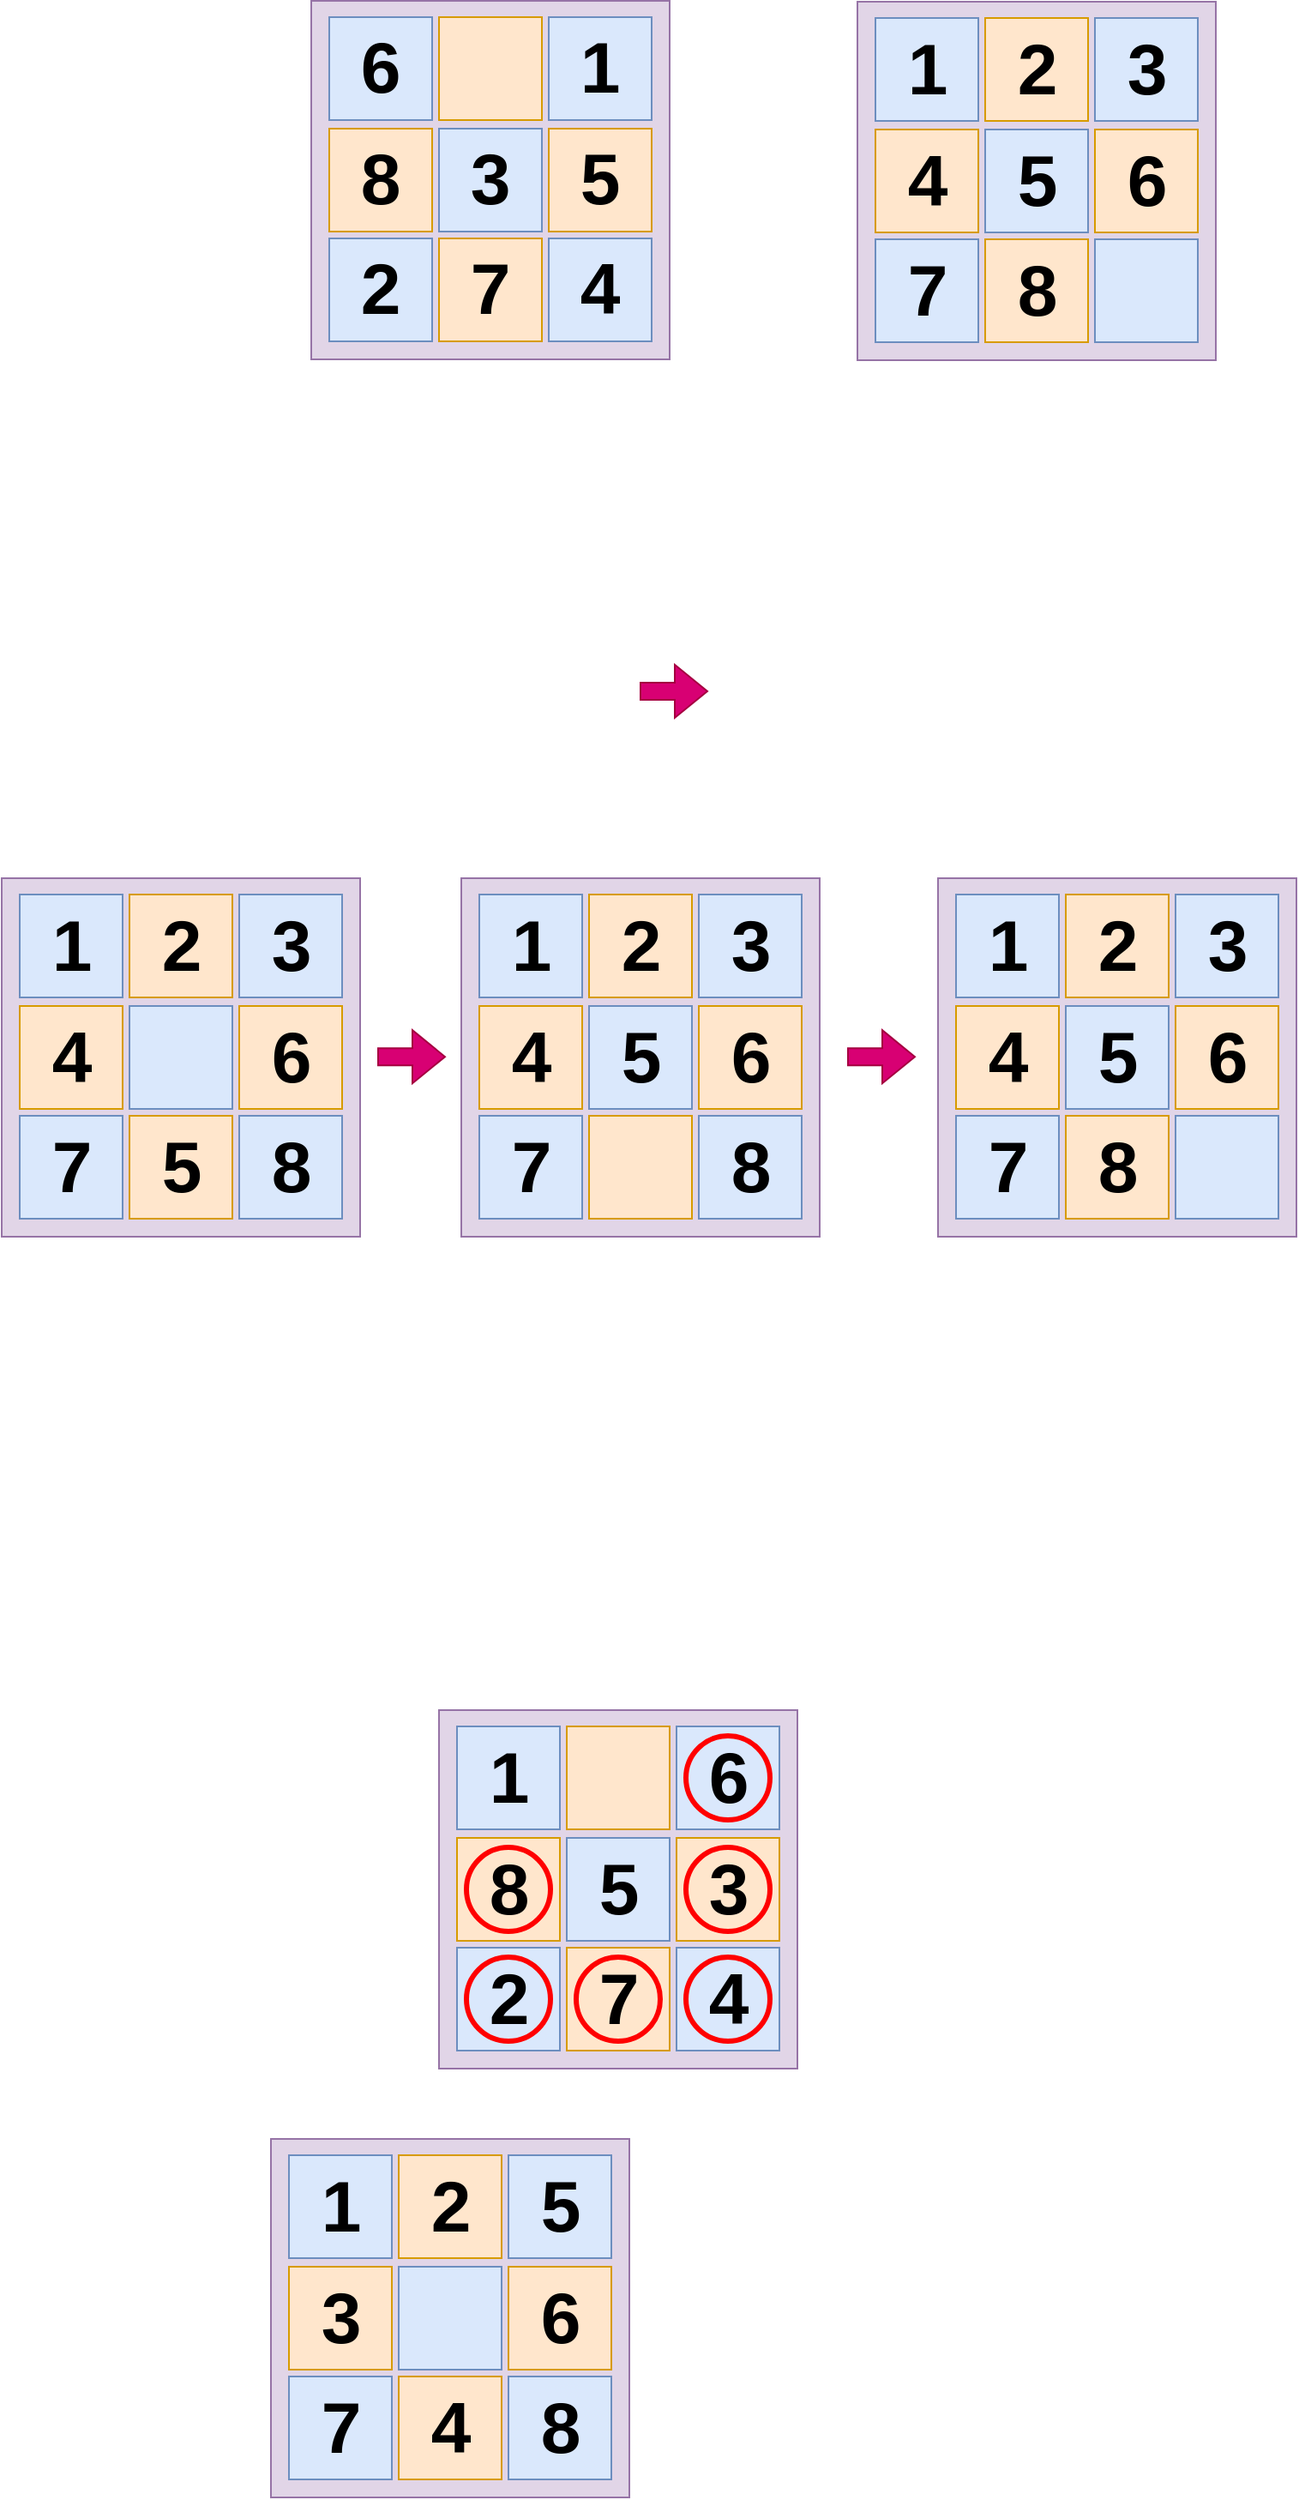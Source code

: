 <mxfile version="19.0.2" type="device"><diagram id="Quh1N8-jULLtkvHLcnSK" name="Page-1"><mxGraphModel dx="640" dy="545" grid="0" gridSize="10" guides="1" tooltips="1" connect="1" arrows="1" fold="1" page="1" pageScale="1" pageWidth="850" pageHeight="1100" math="0" shadow="0"><root><mxCell id="0"/><mxCell id="1" parent="0"/><mxCell id="Hgjn3_-AGaaRtB-qMPpp-10" value="" style="whiteSpace=wrap;html=1;aspect=fixed;fontSize=42;fillColor=#e1d5e7;strokeColor=#9673a6;" parent="1" vertex="1"><mxGeometry x="208.5" y="148.5" width="209" height="209" as="geometry"/></mxCell><mxCell id="Hgjn3_-AGaaRtB-qMPpp-1" value="&lt;font size=&quot;1&quot; style=&quot;&quot;&gt;&lt;b style=&quot;font-size: 42px;&quot;&gt;6&lt;/b&gt;&lt;/font&gt;" style="rounded=0;whiteSpace=wrap;html=1;fillColor=#dae8fc;strokeColor=#6c8ebf;" parent="1" vertex="1"><mxGeometry x="219" y="158" width="60" height="60" as="geometry"/></mxCell><mxCell id="Hgjn3_-AGaaRtB-qMPpp-2" value="" style="rounded=0;whiteSpace=wrap;html=1;fillColor=#ffe6cc;strokeColor=#d79b00;" parent="1" vertex="1"><mxGeometry x="283" y="158" width="60" height="60" as="geometry"/></mxCell><mxCell id="Hgjn3_-AGaaRtB-qMPpp-3" value="&lt;b style=&quot;font-size: 42px;&quot;&gt;1&lt;/b&gt;" style="rounded=0;whiteSpace=wrap;html=1;fillColor=#dae8fc;strokeColor=#6c8ebf;" parent="1" vertex="1"><mxGeometry x="347" y="158" width="60" height="60" as="geometry"/></mxCell><mxCell id="Hgjn3_-AGaaRtB-qMPpp-4" value="&lt;b style=&quot;font-size: 42px;&quot;&gt;8&lt;/b&gt;" style="rounded=0;whiteSpace=wrap;html=1;fillColor=#ffe6cc;strokeColor=#d79b00;" parent="1" vertex="1"><mxGeometry x="219" y="223" width="60" height="60" as="geometry"/></mxCell><mxCell id="Hgjn3_-AGaaRtB-qMPpp-5" value="&lt;b style=&quot;font-size: 42px;&quot;&gt;3&lt;/b&gt;" style="rounded=0;whiteSpace=wrap;html=1;fillColor=#dae8fc;strokeColor=#6c8ebf;" parent="1" vertex="1"><mxGeometry x="283" y="223" width="60" height="60" as="geometry"/></mxCell><mxCell id="Hgjn3_-AGaaRtB-qMPpp-6" value="&lt;b style=&quot;font-size: 42px;&quot;&gt;5&lt;/b&gt;" style="rounded=0;whiteSpace=wrap;html=1;fillColor=#ffe6cc;strokeColor=#d79b00;" parent="1" vertex="1"><mxGeometry x="347" y="223" width="60" height="60" as="geometry"/></mxCell><mxCell id="Hgjn3_-AGaaRtB-qMPpp-7" value="&lt;b style=&quot;font-size: 42px;&quot;&gt;2&lt;/b&gt;" style="rounded=0;whiteSpace=wrap;html=1;fillColor=#dae8fc;strokeColor=#6c8ebf;" parent="1" vertex="1"><mxGeometry x="219" y="287" width="60" height="60" as="geometry"/></mxCell><mxCell id="Hgjn3_-AGaaRtB-qMPpp-8" value="&lt;b style=&quot;font-size: 42px;&quot;&gt;7&lt;/b&gt;" style="rounded=0;whiteSpace=wrap;html=1;fillColor=#ffe6cc;strokeColor=#d79b00;" parent="1" vertex="1"><mxGeometry x="283" y="287" width="60" height="60" as="geometry"/></mxCell><mxCell id="Hgjn3_-AGaaRtB-qMPpp-9" value="&lt;b style=&quot;font-size: 42px;&quot;&gt;4&lt;/b&gt;" style="rounded=0;whiteSpace=wrap;html=1;fillColor=#dae8fc;strokeColor=#6c8ebf;" parent="1" vertex="1"><mxGeometry x="347" y="287" width="60" height="60" as="geometry"/></mxCell><mxCell id="Hgjn3_-AGaaRtB-qMPpp-22" value="" style="group" parent="1" vertex="1" connectable="0"><mxGeometry x="527" y="149" width="209" height="209" as="geometry"/></mxCell><mxCell id="Hgjn3_-AGaaRtB-qMPpp-11" value="" style="whiteSpace=wrap;html=1;aspect=fixed;fontSize=42;fillColor=#e1d5e7;strokeColor=#9673a6;" parent="Hgjn3_-AGaaRtB-qMPpp-22" vertex="1"><mxGeometry width="209" height="209" as="geometry"/></mxCell><mxCell id="Hgjn3_-AGaaRtB-qMPpp-12" value="&lt;font size=&quot;1&quot; style=&quot;&quot;&gt;&lt;b style=&quot;font-size: 42px;&quot;&gt;1&lt;/b&gt;&lt;/font&gt;" style="rounded=0;whiteSpace=wrap;html=1;fillColor=#dae8fc;strokeColor=#6c8ebf;" parent="Hgjn3_-AGaaRtB-qMPpp-22" vertex="1"><mxGeometry x="10.5" y="9.5" width="60" height="60" as="geometry"/></mxCell><mxCell id="Hgjn3_-AGaaRtB-qMPpp-13" value="&lt;b style=&quot;font-size: 42px;&quot;&gt;2&lt;/b&gt;" style="rounded=0;whiteSpace=wrap;html=1;fillColor=#ffe6cc;strokeColor=#d79b00;" parent="Hgjn3_-AGaaRtB-qMPpp-22" vertex="1"><mxGeometry x="74.5" y="9.5" width="60" height="60" as="geometry"/></mxCell><mxCell id="Hgjn3_-AGaaRtB-qMPpp-14" value="&lt;b style=&quot;font-size: 42px;&quot;&gt;3&lt;/b&gt;" style="rounded=0;whiteSpace=wrap;html=1;fillColor=#dae8fc;strokeColor=#6c8ebf;" parent="Hgjn3_-AGaaRtB-qMPpp-22" vertex="1"><mxGeometry x="138.5" y="9.5" width="60" height="60" as="geometry"/></mxCell><mxCell id="Hgjn3_-AGaaRtB-qMPpp-15" value="&lt;b style=&quot;font-size: 42px;&quot;&gt;4&lt;/b&gt;" style="rounded=0;whiteSpace=wrap;html=1;fillColor=#ffe6cc;strokeColor=#d79b00;" parent="Hgjn3_-AGaaRtB-qMPpp-22" vertex="1"><mxGeometry x="10.5" y="74.5" width="60" height="60" as="geometry"/></mxCell><mxCell id="Hgjn3_-AGaaRtB-qMPpp-16" value="&lt;b style=&quot;font-size: 42px;&quot;&gt;5&lt;/b&gt;" style="rounded=0;whiteSpace=wrap;html=1;fillColor=#dae8fc;strokeColor=#6c8ebf;" parent="Hgjn3_-AGaaRtB-qMPpp-22" vertex="1"><mxGeometry x="74.5" y="74.5" width="60" height="60" as="geometry"/></mxCell><mxCell id="Hgjn3_-AGaaRtB-qMPpp-17" value="&lt;b style=&quot;font-size: 42px;&quot;&gt;6&lt;/b&gt;" style="rounded=0;whiteSpace=wrap;html=1;fillColor=#ffe6cc;strokeColor=#d79b00;" parent="Hgjn3_-AGaaRtB-qMPpp-22" vertex="1"><mxGeometry x="138.5" y="74.5" width="60" height="60" as="geometry"/></mxCell><mxCell id="Hgjn3_-AGaaRtB-qMPpp-18" value="&lt;b style=&quot;font-size: 42px;&quot;&gt;7&lt;/b&gt;" style="rounded=0;whiteSpace=wrap;html=1;fillColor=#dae8fc;strokeColor=#6c8ebf;" parent="Hgjn3_-AGaaRtB-qMPpp-22" vertex="1"><mxGeometry x="10.5" y="138.5" width="60" height="60" as="geometry"/></mxCell><mxCell id="Hgjn3_-AGaaRtB-qMPpp-19" value="&lt;b style=&quot;font-size: 42px;&quot;&gt;8&lt;/b&gt;" style="rounded=0;whiteSpace=wrap;html=1;fillColor=#ffe6cc;strokeColor=#d79b00;" parent="Hgjn3_-AGaaRtB-qMPpp-22" vertex="1"><mxGeometry x="74.5" y="138.5" width="60" height="60" as="geometry"/></mxCell><mxCell id="Hgjn3_-AGaaRtB-qMPpp-20" value="" style="rounded=0;whiteSpace=wrap;html=1;fillColor=#dae8fc;strokeColor=#6c8ebf;" parent="Hgjn3_-AGaaRtB-qMPpp-22" vertex="1"><mxGeometry x="138.5" y="138.5" width="60" height="60" as="geometry"/></mxCell><mxCell id="PRWyckUb6YEFvUn5cv6j-1" value="" style="group" parent="1" vertex="1" connectable="0"><mxGeometry x="28" y="660" width="209" height="209" as="geometry"/></mxCell><mxCell id="PRWyckUb6YEFvUn5cv6j-2" value="" style="whiteSpace=wrap;html=1;aspect=fixed;fontSize=42;fillColor=#e1d5e7;strokeColor=#9673a6;" parent="PRWyckUb6YEFvUn5cv6j-1" vertex="1"><mxGeometry width="209" height="209" as="geometry"/></mxCell><mxCell id="PRWyckUb6YEFvUn5cv6j-3" value="&lt;font size=&quot;1&quot; style=&quot;&quot;&gt;&lt;b style=&quot;font-size: 42px;&quot;&gt;1&lt;/b&gt;&lt;/font&gt;" style="rounded=0;whiteSpace=wrap;html=1;fillColor=#dae8fc;strokeColor=#6c8ebf;" parent="PRWyckUb6YEFvUn5cv6j-1" vertex="1"><mxGeometry x="10.5" y="9.5" width="60" height="60" as="geometry"/></mxCell><mxCell id="PRWyckUb6YEFvUn5cv6j-4" value="&lt;b style=&quot;font-size: 42px;&quot;&gt;2&lt;/b&gt;" style="rounded=0;whiteSpace=wrap;html=1;fillColor=#ffe6cc;strokeColor=#d79b00;" parent="PRWyckUb6YEFvUn5cv6j-1" vertex="1"><mxGeometry x="74.5" y="9.5" width="60" height="60" as="geometry"/></mxCell><mxCell id="PRWyckUb6YEFvUn5cv6j-5" value="&lt;b style=&quot;font-size: 42px;&quot;&gt;3&lt;/b&gt;" style="rounded=0;whiteSpace=wrap;html=1;fillColor=#dae8fc;strokeColor=#6c8ebf;" parent="PRWyckUb6YEFvUn5cv6j-1" vertex="1"><mxGeometry x="138.5" y="9.5" width="60" height="60" as="geometry"/></mxCell><mxCell id="PRWyckUb6YEFvUn5cv6j-6" value="&lt;b style=&quot;font-size: 42px;&quot;&gt;4&lt;/b&gt;" style="rounded=0;whiteSpace=wrap;html=1;fillColor=#ffe6cc;strokeColor=#d79b00;" parent="PRWyckUb6YEFvUn5cv6j-1" vertex="1"><mxGeometry x="10.5" y="74.5" width="60" height="60" as="geometry"/></mxCell><mxCell id="PRWyckUb6YEFvUn5cv6j-7" value="" style="rounded=0;whiteSpace=wrap;html=1;fillColor=#dae8fc;strokeColor=#6c8ebf;" parent="PRWyckUb6YEFvUn5cv6j-1" vertex="1"><mxGeometry x="74.5" y="74.5" width="60" height="60" as="geometry"/></mxCell><mxCell id="PRWyckUb6YEFvUn5cv6j-8" value="&lt;b style=&quot;font-size: 42px;&quot;&gt;6&lt;/b&gt;" style="rounded=0;whiteSpace=wrap;html=1;fillColor=#ffe6cc;strokeColor=#d79b00;" parent="PRWyckUb6YEFvUn5cv6j-1" vertex="1"><mxGeometry x="138.5" y="74.5" width="60" height="60" as="geometry"/></mxCell><mxCell id="PRWyckUb6YEFvUn5cv6j-9" value="&lt;b style=&quot;font-size: 42px;&quot;&gt;7&lt;/b&gt;" style="rounded=0;whiteSpace=wrap;html=1;fillColor=#dae8fc;strokeColor=#6c8ebf;" parent="PRWyckUb6YEFvUn5cv6j-1" vertex="1"><mxGeometry x="10.5" y="138.5" width="60" height="60" as="geometry"/></mxCell><mxCell id="PRWyckUb6YEFvUn5cv6j-10" value="&lt;b style=&quot;font-size: 42px;&quot;&gt;5&lt;/b&gt;" style="rounded=0;whiteSpace=wrap;html=1;fillColor=#ffe6cc;strokeColor=#d79b00;" parent="PRWyckUb6YEFvUn5cv6j-1" vertex="1"><mxGeometry x="74.5" y="138.5" width="60" height="60" as="geometry"/></mxCell><mxCell id="PRWyckUb6YEFvUn5cv6j-11" value="&lt;b style=&quot;font-size: 42px;&quot;&gt;8&lt;/b&gt;" style="rounded=0;whiteSpace=wrap;html=1;fillColor=#dae8fc;strokeColor=#6c8ebf;" parent="PRWyckUb6YEFvUn5cv6j-1" vertex="1"><mxGeometry x="138.5" y="138.5" width="60" height="60" as="geometry"/></mxCell><mxCell id="PRWyckUb6YEFvUn5cv6j-12" value="" style="group" parent="1" vertex="1" connectable="0"><mxGeometry x="296" y="660" width="209" height="209" as="geometry"/></mxCell><mxCell id="PRWyckUb6YEFvUn5cv6j-13" value="" style="whiteSpace=wrap;html=1;aspect=fixed;fontSize=42;fillColor=#e1d5e7;strokeColor=#9673a6;" parent="PRWyckUb6YEFvUn5cv6j-12" vertex="1"><mxGeometry width="209" height="209" as="geometry"/></mxCell><mxCell id="PRWyckUb6YEFvUn5cv6j-14" value="&lt;font size=&quot;1&quot; style=&quot;&quot;&gt;&lt;b style=&quot;font-size: 42px;&quot;&gt;1&lt;/b&gt;&lt;/font&gt;" style="rounded=0;whiteSpace=wrap;html=1;fillColor=#dae8fc;strokeColor=#6c8ebf;" parent="PRWyckUb6YEFvUn5cv6j-12" vertex="1"><mxGeometry x="10.5" y="9.5" width="60" height="60" as="geometry"/></mxCell><mxCell id="PRWyckUb6YEFvUn5cv6j-15" value="&lt;b style=&quot;font-size: 42px;&quot;&gt;2&lt;/b&gt;" style="rounded=0;whiteSpace=wrap;html=1;fillColor=#ffe6cc;strokeColor=#d79b00;" parent="PRWyckUb6YEFvUn5cv6j-12" vertex="1"><mxGeometry x="74.5" y="9.5" width="60" height="60" as="geometry"/></mxCell><mxCell id="PRWyckUb6YEFvUn5cv6j-16" value="&lt;b style=&quot;font-size: 42px;&quot;&gt;3&lt;/b&gt;" style="rounded=0;whiteSpace=wrap;html=1;fillColor=#dae8fc;strokeColor=#6c8ebf;" parent="PRWyckUb6YEFvUn5cv6j-12" vertex="1"><mxGeometry x="138.5" y="9.5" width="60" height="60" as="geometry"/></mxCell><mxCell id="PRWyckUb6YEFvUn5cv6j-17" value="&lt;b style=&quot;font-size: 42px;&quot;&gt;4&lt;/b&gt;" style="rounded=0;whiteSpace=wrap;html=1;fillColor=#ffe6cc;strokeColor=#d79b00;" parent="PRWyckUb6YEFvUn5cv6j-12" vertex="1"><mxGeometry x="10.5" y="74.5" width="60" height="60" as="geometry"/></mxCell><mxCell id="PRWyckUb6YEFvUn5cv6j-18" value="&lt;b style=&quot;font-size: 42px;&quot;&gt;5&lt;/b&gt;" style="rounded=0;whiteSpace=wrap;html=1;fillColor=#dae8fc;strokeColor=#6c8ebf;" parent="PRWyckUb6YEFvUn5cv6j-12" vertex="1"><mxGeometry x="74.5" y="74.5" width="60" height="60" as="geometry"/></mxCell><mxCell id="PRWyckUb6YEFvUn5cv6j-19" value="&lt;b style=&quot;font-size: 42px;&quot;&gt;6&lt;/b&gt;" style="rounded=0;whiteSpace=wrap;html=1;fillColor=#ffe6cc;strokeColor=#d79b00;" parent="PRWyckUb6YEFvUn5cv6j-12" vertex="1"><mxGeometry x="138.5" y="74.5" width="60" height="60" as="geometry"/></mxCell><mxCell id="PRWyckUb6YEFvUn5cv6j-20" value="&lt;b style=&quot;font-size: 42px;&quot;&gt;7&lt;/b&gt;" style="rounded=0;whiteSpace=wrap;html=1;fillColor=#dae8fc;strokeColor=#6c8ebf;" parent="PRWyckUb6YEFvUn5cv6j-12" vertex="1"><mxGeometry x="10.5" y="138.5" width="60" height="60" as="geometry"/></mxCell><mxCell id="PRWyckUb6YEFvUn5cv6j-21" value="" style="rounded=0;whiteSpace=wrap;html=1;fillColor=#ffe6cc;strokeColor=#d79b00;" parent="PRWyckUb6YEFvUn5cv6j-12" vertex="1"><mxGeometry x="74.5" y="138.5" width="60" height="60" as="geometry"/></mxCell><mxCell id="PRWyckUb6YEFvUn5cv6j-22" value="&lt;b style=&quot;font-size: 42px;&quot;&gt;8&lt;/b&gt;" style="rounded=0;whiteSpace=wrap;html=1;fillColor=#dae8fc;strokeColor=#6c8ebf;" parent="PRWyckUb6YEFvUn5cv6j-12" vertex="1"><mxGeometry x="138.5" y="138.5" width="60" height="60" as="geometry"/></mxCell><mxCell id="PRWyckUb6YEFvUn5cv6j-45" value="" style="group" parent="1" vertex="1" connectable="0"><mxGeometry x="574" y="660" width="209" height="209" as="geometry"/></mxCell><mxCell id="PRWyckUb6YEFvUn5cv6j-46" value="" style="whiteSpace=wrap;html=1;aspect=fixed;fontSize=42;fillColor=#e1d5e7;strokeColor=#9673a6;" parent="PRWyckUb6YEFvUn5cv6j-45" vertex="1"><mxGeometry width="209" height="209" as="geometry"/></mxCell><mxCell id="PRWyckUb6YEFvUn5cv6j-47" value="&lt;font size=&quot;1&quot; style=&quot;&quot;&gt;&lt;b style=&quot;font-size: 42px;&quot;&gt;1&lt;/b&gt;&lt;/font&gt;" style="rounded=0;whiteSpace=wrap;html=1;fillColor=#dae8fc;strokeColor=#6c8ebf;" parent="PRWyckUb6YEFvUn5cv6j-45" vertex="1"><mxGeometry x="10.5" y="9.5" width="60" height="60" as="geometry"/></mxCell><mxCell id="PRWyckUb6YEFvUn5cv6j-48" value="&lt;b style=&quot;font-size: 42px;&quot;&gt;2&lt;/b&gt;" style="rounded=0;whiteSpace=wrap;html=1;fillColor=#ffe6cc;strokeColor=#d79b00;" parent="PRWyckUb6YEFvUn5cv6j-45" vertex="1"><mxGeometry x="74.5" y="9.5" width="60" height="60" as="geometry"/></mxCell><mxCell id="PRWyckUb6YEFvUn5cv6j-49" value="&lt;b style=&quot;font-size: 42px;&quot;&gt;3&lt;/b&gt;" style="rounded=0;whiteSpace=wrap;html=1;fillColor=#dae8fc;strokeColor=#6c8ebf;" parent="PRWyckUb6YEFvUn5cv6j-45" vertex="1"><mxGeometry x="138.5" y="9.5" width="60" height="60" as="geometry"/></mxCell><mxCell id="PRWyckUb6YEFvUn5cv6j-50" value="&lt;b style=&quot;font-size: 42px;&quot;&gt;4&lt;/b&gt;" style="rounded=0;whiteSpace=wrap;html=1;fillColor=#ffe6cc;strokeColor=#d79b00;" parent="PRWyckUb6YEFvUn5cv6j-45" vertex="1"><mxGeometry x="10.5" y="74.5" width="60" height="60" as="geometry"/></mxCell><mxCell id="PRWyckUb6YEFvUn5cv6j-51" value="&lt;b style=&quot;font-size: 42px;&quot;&gt;5&lt;/b&gt;" style="rounded=0;whiteSpace=wrap;html=1;fillColor=#dae8fc;strokeColor=#6c8ebf;" parent="PRWyckUb6YEFvUn5cv6j-45" vertex="1"><mxGeometry x="74.5" y="74.5" width="60" height="60" as="geometry"/></mxCell><mxCell id="PRWyckUb6YEFvUn5cv6j-52" value="&lt;b style=&quot;font-size: 42px;&quot;&gt;6&lt;/b&gt;" style="rounded=0;whiteSpace=wrap;html=1;fillColor=#ffe6cc;strokeColor=#d79b00;" parent="PRWyckUb6YEFvUn5cv6j-45" vertex="1"><mxGeometry x="138.5" y="74.5" width="60" height="60" as="geometry"/></mxCell><mxCell id="PRWyckUb6YEFvUn5cv6j-53" value="&lt;b style=&quot;font-size: 42px;&quot;&gt;7&lt;/b&gt;" style="rounded=0;whiteSpace=wrap;html=1;fillColor=#dae8fc;strokeColor=#6c8ebf;" parent="PRWyckUb6YEFvUn5cv6j-45" vertex="1"><mxGeometry x="10.5" y="138.5" width="60" height="60" as="geometry"/></mxCell><mxCell id="PRWyckUb6YEFvUn5cv6j-54" value="&lt;b style=&quot;font-size: 42px;&quot;&gt;8&lt;/b&gt;" style="rounded=0;whiteSpace=wrap;html=1;fillColor=#ffe6cc;strokeColor=#d79b00;" parent="PRWyckUb6YEFvUn5cv6j-45" vertex="1"><mxGeometry x="74.5" y="138.5" width="60" height="60" as="geometry"/></mxCell><mxCell id="PRWyckUb6YEFvUn5cv6j-55" value="" style="rounded=0;whiteSpace=wrap;html=1;fillColor=#dae8fc;strokeColor=#6c8ebf;" parent="PRWyckUb6YEFvUn5cv6j-45" vertex="1"><mxGeometry x="138.5" y="138.5" width="60" height="60" as="geometry"/></mxCell><mxCell id="PRWyckUb6YEFvUn5cv6j-60" value="" style="shape=flexArrow;endArrow=classic;html=1;rounded=0;fillColor=#d80073;strokeColor=#A50040;" parent="1" edge="1"><mxGeometry width="50" height="50" relative="1" as="geometry"><mxPoint x="400" y="551" as="sourcePoint"/><mxPoint x="440" y="551" as="targetPoint"/></mxGeometry></mxCell><mxCell id="PRWyckUb6YEFvUn5cv6j-61" value="" style="shape=flexArrow;endArrow=classic;html=1;rounded=0;fillColor=#d80073;strokeColor=#A50040;" parent="1" edge="1"><mxGeometry width="50" height="50" relative="1" as="geometry"><mxPoint x="247" y="764.08" as="sourcePoint"/><mxPoint x="287" y="764.08" as="targetPoint"/></mxGeometry></mxCell><mxCell id="PRWyckUb6YEFvUn5cv6j-62" value="" style="shape=flexArrow;endArrow=classic;html=1;rounded=0;fillColor=#d80073;strokeColor=#A50040;" parent="1" edge="1"><mxGeometry width="50" height="50" relative="1" as="geometry"><mxPoint x="521" y="764.08" as="sourcePoint"/><mxPoint x="561" y="764.08" as="targetPoint"/></mxGeometry></mxCell><mxCell id="V4kYup484yNNO9JhOU9f-1" value="" style="whiteSpace=wrap;html=1;aspect=fixed;fontSize=42;fillColor=#e1d5e7;strokeColor=#9673a6;" vertex="1" parent="1"><mxGeometry x="283" y="1145" width="209" height="209" as="geometry"/></mxCell><mxCell id="V4kYup484yNNO9JhOU9f-2" value="&lt;font size=&quot;1&quot; style=&quot;&quot;&gt;&lt;b style=&quot;font-size: 42px;&quot;&gt;1&lt;/b&gt;&lt;/font&gt;" style="rounded=0;whiteSpace=wrap;html=1;fillColor=#dae8fc;strokeColor=#6c8ebf;" vertex="1" parent="1"><mxGeometry x="293.5" y="1154.5" width="60" height="60" as="geometry"/></mxCell><mxCell id="V4kYup484yNNO9JhOU9f-3" value="" style="rounded=0;whiteSpace=wrap;html=1;fillColor=#ffe6cc;strokeColor=#d79b00;" vertex="1" parent="1"><mxGeometry x="357.5" y="1154.5" width="60" height="60" as="geometry"/></mxCell><mxCell id="V4kYup484yNNO9JhOU9f-4" value="&lt;b style=&quot;font-size: 42px;&quot;&gt;6&lt;/b&gt;" style="rounded=0;whiteSpace=wrap;html=1;fillColor=#dae8fc;strokeColor=#6c8ebf;" vertex="1" parent="1"><mxGeometry x="421.5" y="1154.5" width="60" height="60" as="geometry"/></mxCell><mxCell id="V4kYup484yNNO9JhOU9f-5" value="&lt;b style=&quot;font-size: 42px;&quot;&gt;8&lt;/b&gt;" style="rounded=0;whiteSpace=wrap;html=1;fillColor=#ffe6cc;strokeColor=#d79b00;" vertex="1" parent="1"><mxGeometry x="293.5" y="1219.5" width="60" height="60" as="geometry"/></mxCell><mxCell id="V4kYup484yNNO9JhOU9f-6" value="&lt;b style=&quot;font-size: 42px;&quot;&gt;5&lt;/b&gt;" style="rounded=0;whiteSpace=wrap;html=1;fillColor=#dae8fc;strokeColor=#6c8ebf;" vertex="1" parent="1"><mxGeometry x="357.5" y="1219.5" width="60" height="60" as="geometry"/></mxCell><mxCell id="V4kYup484yNNO9JhOU9f-7" value="&lt;b style=&quot;font-size: 42px;&quot;&gt;3&lt;/b&gt;" style="rounded=0;whiteSpace=wrap;html=1;fillColor=#ffe6cc;strokeColor=#d79b00;" vertex="1" parent="1"><mxGeometry x="421.5" y="1219.5" width="60" height="60" as="geometry"/></mxCell><mxCell id="V4kYup484yNNO9JhOU9f-8" value="&lt;b style=&quot;font-size: 42px;&quot;&gt;2&lt;/b&gt;" style="rounded=0;whiteSpace=wrap;html=1;fillColor=#dae8fc;strokeColor=#6c8ebf;" vertex="1" parent="1"><mxGeometry x="293.5" y="1283.5" width="60" height="60" as="geometry"/></mxCell><mxCell id="V4kYup484yNNO9JhOU9f-9" value="&lt;b style=&quot;font-size: 42px;&quot;&gt;7&lt;/b&gt;" style="rounded=0;whiteSpace=wrap;html=1;fillColor=#ffe6cc;strokeColor=#d79b00;" vertex="1" parent="1"><mxGeometry x="357.5" y="1283.5" width="60" height="60" as="geometry"/></mxCell><mxCell id="V4kYup484yNNO9JhOU9f-10" value="&lt;b style=&quot;font-size: 42px;&quot;&gt;4&lt;/b&gt;" style="rounded=0;whiteSpace=wrap;html=1;fillColor=#dae8fc;strokeColor=#6c8ebf;" vertex="1" parent="1"><mxGeometry x="421.5" y="1283.5" width="60" height="60" as="geometry"/></mxCell><mxCell id="V4kYup484yNNO9JhOU9f-11" value="" style="ellipse;whiteSpace=wrap;html=1;aspect=fixed;fillColor=none;strokeWidth=3;strokeColor=#FF0000;" vertex="1" parent="1"><mxGeometry x="427" y="1160" width="49" height="49" as="geometry"/></mxCell><mxCell id="V4kYup484yNNO9JhOU9f-12" value="" style="ellipse;whiteSpace=wrap;html=1;aspect=fixed;fillColor=none;strokeWidth=3;strokeColor=#FF0000;" vertex="1" parent="1"><mxGeometry x="299" y="1225" width="49" height="49" as="geometry"/></mxCell><mxCell id="V4kYup484yNNO9JhOU9f-13" value="" style="ellipse;whiteSpace=wrap;html=1;aspect=fixed;fillColor=none;strokeWidth=3;strokeColor=#FF0000;" vertex="1" parent="1"><mxGeometry x="427" y="1225" width="49" height="49" as="geometry"/></mxCell><mxCell id="V4kYup484yNNO9JhOU9f-14" value="" style="ellipse;whiteSpace=wrap;html=1;aspect=fixed;fillColor=none;strokeWidth=3;strokeColor=#FF0000;" vertex="1" parent="1"><mxGeometry x="299" y="1289" width="49" height="49" as="geometry"/></mxCell><mxCell id="V4kYup484yNNO9JhOU9f-15" value="" style="ellipse;whiteSpace=wrap;html=1;aspect=fixed;fillColor=none;strokeWidth=3;strokeColor=#FF0000;" vertex="1" parent="1"><mxGeometry x="363" y="1289" width="49" height="49" as="geometry"/></mxCell><mxCell id="V4kYup484yNNO9JhOU9f-16" value="" style="ellipse;whiteSpace=wrap;html=1;aspect=fixed;fillColor=none;strokeWidth=3;strokeColor=#FF0000;" vertex="1" parent="1"><mxGeometry x="427" y="1289" width="49" height="49" as="geometry"/></mxCell><mxCell id="V4kYup484yNNO9JhOU9f-17" value="" style="whiteSpace=wrap;html=1;aspect=fixed;fontSize=42;fillColor=#e1d5e7;strokeColor=#9673a6;" vertex="1" parent="1"><mxGeometry x="185" y="1395" width="209" height="209" as="geometry"/></mxCell><mxCell id="V4kYup484yNNO9JhOU9f-18" value="&lt;font size=&quot;1&quot; style=&quot;&quot;&gt;&lt;b style=&quot;font-size: 42px;&quot;&gt;1&lt;/b&gt;&lt;/font&gt;" style="rounded=0;whiteSpace=wrap;html=1;fillColor=#dae8fc;strokeColor=#6c8ebf;" vertex="1" parent="1"><mxGeometry x="195.5" y="1404.5" width="60" height="60" as="geometry"/></mxCell><mxCell id="V4kYup484yNNO9JhOU9f-19" value="&lt;b style=&quot;font-size: 42px;&quot;&gt;2&lt;/b&gt;" style="rounded=0;whiteSpace=wrap;html=1;fillColor=#ffe6cc;strokeColor=#d79b00;" vertex="1" parent="1"><mxGeometry x="259.5" y="1404.5" width="60" height="60" as="geometry"/></mxCell><mxCell id="V4kYup484yNNO9JhOU9f-20" value="&lt;b style=&quot;font-size: 42px;&quot;&gt;5&lt;/b&gt;" style="rounded=0;whiteSpace=wrap;html=1;fillColor=#dae8fc;strokeColor=#6c8ebf;" vertex="1" parent="1"><mxGeometry x="323.5" y="1404.5" width="60" height="60" as="geometry"/></mxCell><mxCell id="V4kYup484yNNO9JhOU9f-21" value="&lt;b style=&quot;font-size: 42px;&quot;&gt;3&lt;/b&gt;" style="rounded=0;whiteSpace=wrap;html=1;fillColor=#ffe6cc;strokeColor=#d79b00;" vertex="1" parent="1"><mxGeometry x="195.5" y="1469.5" width="60" height="60" as="geometry"/></mxCell><mxCell id="V4kYup484yNNO9JhOU9f-22" value="" style="rounded=0;whiteSpace=wrap;html=1;fillColor=#dae8fc;strokeColor=#6c8ebf;" vertex="1" parent="1"><mxGeometry x="259.5" y="1469.5" width="60" height="60" as="geometry"/></mxCell><mxCell id="V4kYup484yNNO9JhOU9f-23" value="&lt;b style=&quot;font-size: 42px;&quot;&gt;6&lt;/b&gt;" style="rounded=0;whiteSpace=wrap;html=1;fillColor=#ffe6cc;strokeColor=#d79b00;" vertex="1" parent="1"><mxGeometry x="323.5" y="1469.5" width="60" height="60" as="geometry"/></mxCell><mxCell id="V4kYup484yNNO9JhOU9f-24" value="&lt;b style=&quot;font-size: 42px;&quot;&gt;7&lt;/b&gt;" style="rounded=0;whiteSpace=wrap;html=1;fillColor=#dae8fc;strokeColor=#6c8ebf;" vertex="1" parent="1"><mxGeometry x="195.5" y="1533.5" width="60" height="60" as="geometry"/></mxCell><mxCell id="V4kYup484yNNO9JhOU9f-25" value="&lt;b style=&quot;font-size: 42px;&quot;&gt;4&lt;/b&gt;" style="rounded=0;whiteSpace=wrap;html=1;fillColor=#ffe6cc;strokeColor=#d79b00;" vertex="1" parent="1"><mxGeometry x="259.5" y="1533.5" width="60" height="60" as="geometry"/></mxCell><mxCell id="V4kYup484yNNO9JhOU9f-26" value="&lt;b style=&quot;font-size: 42px;&quot;&gt;8&lt;/b&gt;" style="rounded=0;whiteSpace=wrap;html=1;fillColor=#dae8fc;strokeColor=#6c8ebf;" vertex="1" parent="1"><mxGeometry x="323.5" y="1533.5" width="60" height="60" as="geometry"/></mxCell></root></mxGraphModel></diagram></mxfile>